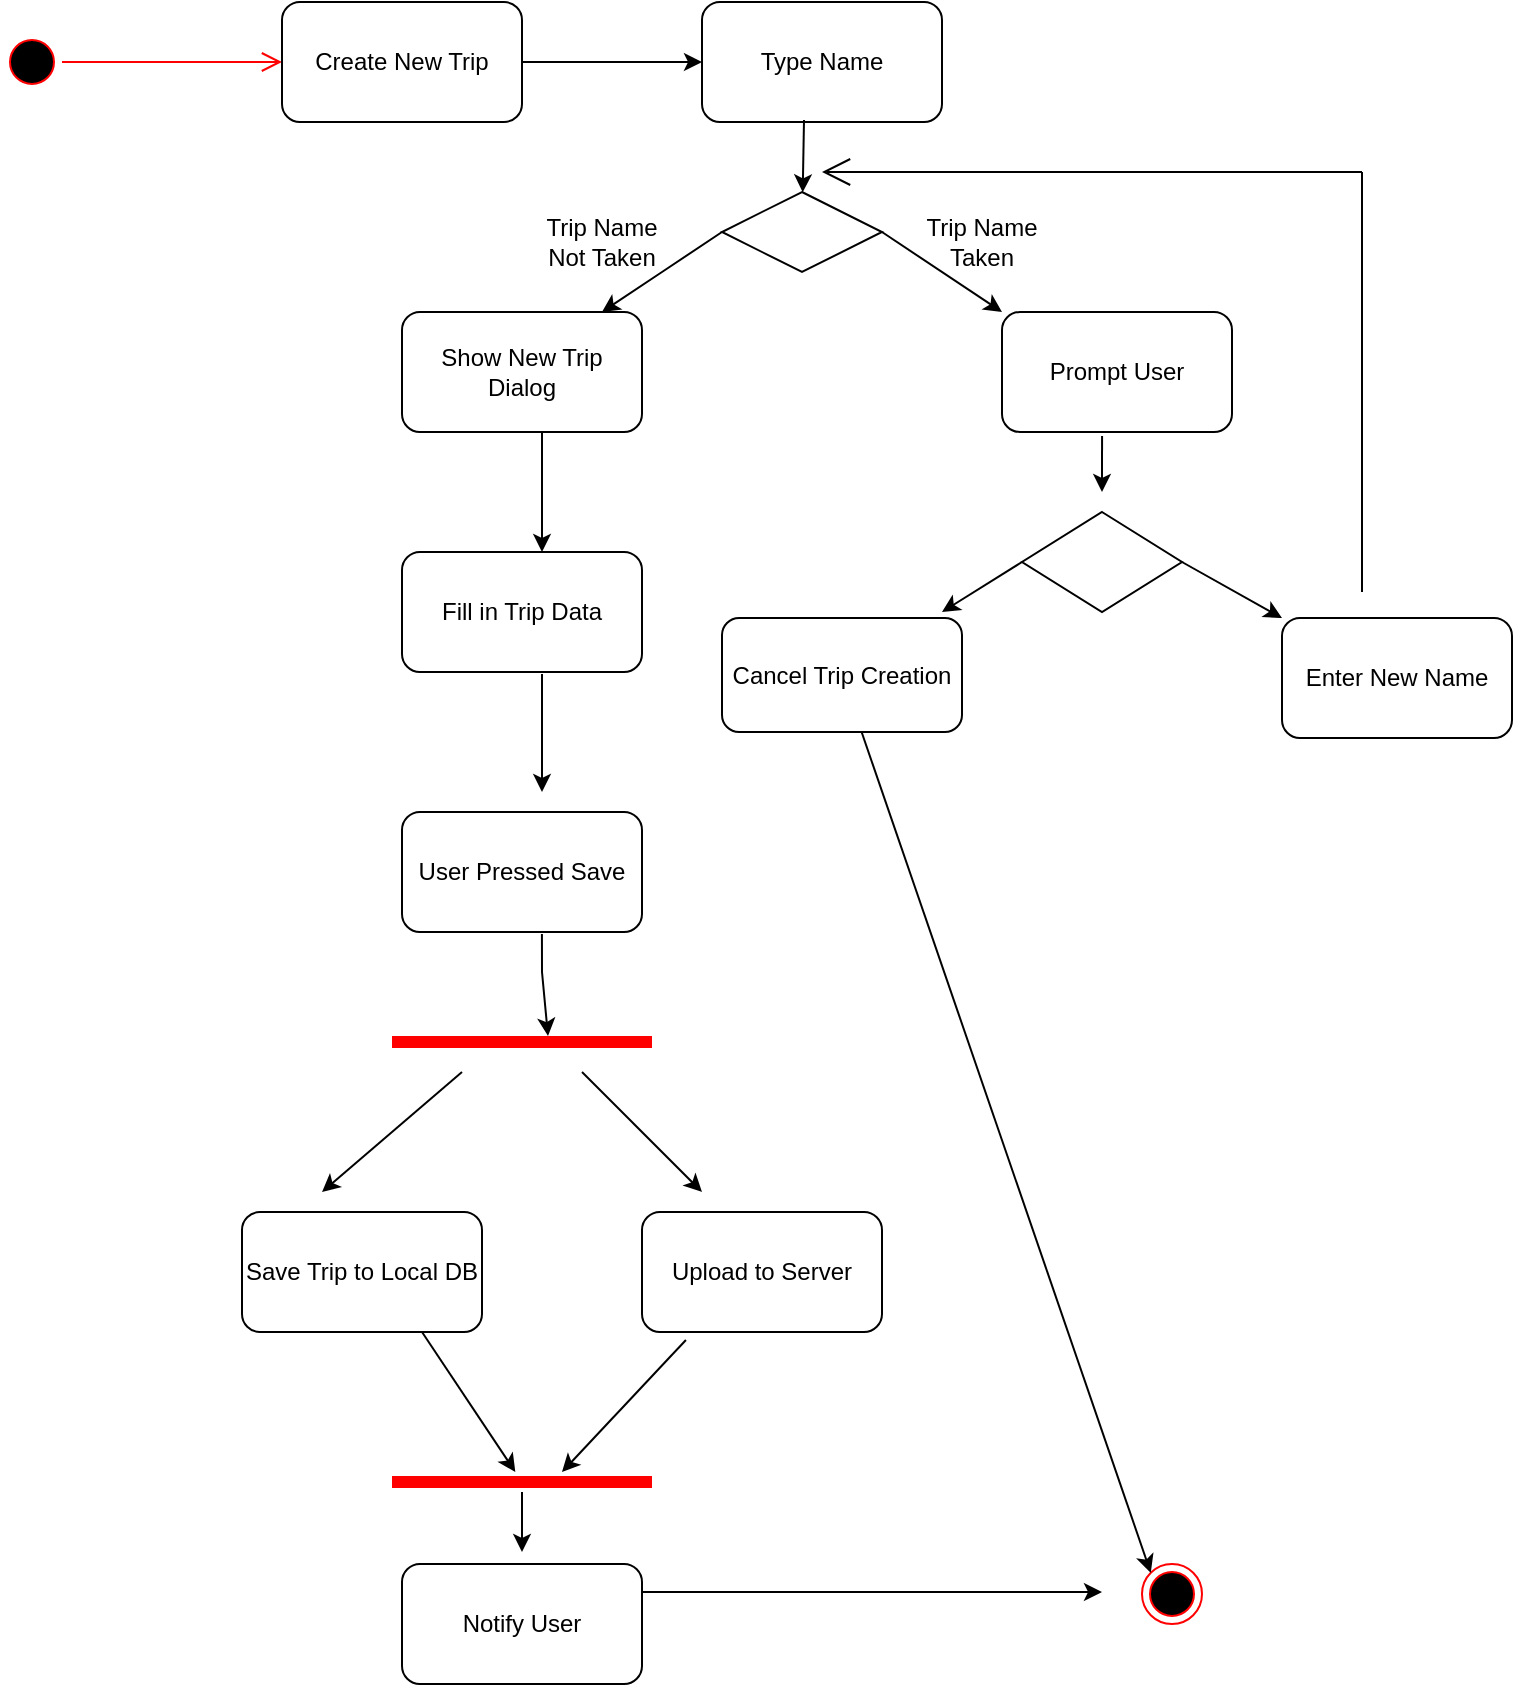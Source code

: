 <mxfile version="26.1.1">
  <diagram name="Page-1" id="e7e014a7-5840-1c2e-5031-d8a46d1fe8dd">
    <mxGraphModel dx="1026" dy="650" grid="1" gridSize="10" guides="1" tooltips="1" connect="1" arrows="1" fold="1" page="1" pageScale="1" pageWidth="1169" pageHeight="826" background="none" math="0" shadow="0">
      <root>
        <mxCell id="0" />
        <mxCell id="1" parent="0" />
        <mxCell id="JtmKRVAryMtHlBli8rb_-41" value="" style="ellipse;html=1;shape=startState;fillColor=#000000;strokeColor=#ff0000;" vertex="1" parent="1">
          <mxGeometry x="90" y="60" width="30" height="30" as="geometry" />
        </mxCell>
        <mxCell id="JtmKRVAryMtHlBli8rb_-42" value="" style="edgeStyle=orthogonalEdgeStyle;html=1;verticalAlign=bottom;endArrow=open;endSize=8;strokeColor=#ff0000;rounded=0;" edge="1" source="JtmKRVAryMtHlBli8rb_-41" parent="1">
          <mxGeometry relative="1" as="geometry">
            <mxPoint x="230" y="75" as="targetPoint" />
          </mxGeometry>
        </mxCell>
        <mxCell id="JtmKRVAryMtHlBli8rb_-45" value="" style="endArrow=classic;html=1;rounded=0;exitX=1;exitY=0.5;exitDx=0;exitDy=0;" edge="1" parent="1">
          <mxGeometry width="50" height="50" relative="1" as="geometry">
            <mxPoint x="340" y="75" as="sourcePoint" />
            <mxPoint x="440" y="75" as="targetPoint" />
          </mxGeometry>
        </mxCell>
        <mxCell id="JtmKRVAryMtHlBli8rb_-47" value="Create New Trip" style="rounded=1;whiteSpace=wrap;html=1;" vertex="1" parent="1">
          <mxGeometry x="230" y="45" width="120" height="60" as="geometry" />
        </mxCell>
        <mxCell id="JtmKRVAryMtHlBli8rb_-48" value="Type Name" style="rounded=1;whiteSpace=wrap;html=1;" vertex="1" parent="1">
          <mxGeometry x="440" y="45" width="120" height="60" as="geometry" />
        </mxCell>
        <mxCell id="JtmKRVAryMtHlBli8rb_-49" value="" style="rhombus;whiteSpace=wrap;html=1;" vertex="1" parent="1">
          <mxGeometry x="450" y="140" width="80" height="40" as="geometry" />
        </mxCell>
        <mxCell id="JtmKRVAryMtHlBli8rb_-50" value="" style="endArrow=classic;html=1;rounded=0;exitX=0.425;exitY=0.983;exitDx=0;exitDy=0;exitPerimeter=0;" edge="1" parent="1" source="JtmKRVAryMtHlBli8rb_-48" target="JtmKRVAryMtHlBli8rb_-49">
          <mxGeometry width="50" height="50" relative="1" as="geometry">
            <mxPoint x="350" y="85" as="sourcePoint" />
            <mxPoint x="450" y="85" as="targetPoint" />
          </mxGeometry>
        </mxCell>
        <mxCell id="JtmKRVAryMtHlBli8rb_-51" value="" style="endArrow=classic;html=1;rounded=0;exitX=1;exitY=0.5;exitDx=0;exitDy=0;entryX=0;entryY=0;entryDx=0;entryDy=0;" edge="1" parent="1" source="JtmKRVAryMtHlBli8rb_-49" target="JtmKRVAryMtHlBli8rb_-52">
          <mxGeometry width="50" height="50" relative="1" as="geometry">
            <mxPoint x="440" y="250" as="sourcePoint" />
            <mxPoint x="580" y="230" as="targetPoint" />
          </mxGeometry>
        </mxCell>
        <mxCell id="JtmKRVAryMtHlBli8rb_-52" value="Prompt User" style="rounded=1;whiteSpace=wrap;html=1;" vertex="1" parent="1">
          <mxGeometry x="590" y="200" width="115" height="60" as="geometry" />
        </mxCell>
        <mxCell id="JtmKRVAryMtHlBli8rb_-53" value="" style="rhombus;whiteSpace=wrap;html=1;" vertex="1" parent="1">
          <mxGeometry x="600" y="300" width="80" height="50" as="geometry" />
        </mxCell>
        <mxCell id="JtmKRVAryMtHlBli8rb_-54" value="" style="endArrow=classic;html=1;rounded=0;exitX=0.435;exitY=1.033;exitDx=0;exitDy=0;exitPerimeter=0;" edge="1" parent="1" source="JtmKRVAryMtHlBli8rb_-52">
          <mxGeometry width="50" height="50" relative="1" as="geometry">
            <mxPoint x="540" y="170" as="sourcePoint" />
            <mxPoint x="640" y="290" as="targetPoint" />
          </mxGeometry>
        </mxCell>
        <mxCell id="JtmKRVAryMtHlBli8rb_-55" value="" style="endArrow=classic;html=1;rounded=0;exitX=1;exitY=0.5;exitDx=0;exitDy=0;entryX=0;entryY=0;entryDx=0;entryDy=0;" edge="1" parent="1" source="JtmKRVAryMtHlBli8rb_-53" target="JtmKRVAryMtHlBli8rb_-56">
          <mxGeometry width="50" height="50" relative="1" as="geometry">
            <mxPoint x="650" y="272" as="sourcePoint" />
            <mxPoint x="730" y="370" as="targetPoint" />
          </mxGeometry>
        </mxCell>
        <mxCell id="JtmKRVAryMtHlBli8rb_-56" value="Enter New Name" style="rounded=1;whiteSpace=wrap;html=1;" vertex="1" parent="1">
          <mxGeometry x="730" y="353" width="115" height="60" as="geometry" />
        </mxCell>
        <mxCell id="JtmKRVAryMtHlBli8rb_-57" value="Cancel Trip Creation" style="rounded=1;whiteSpace=wrap;html=1;" vertex="1" parent="1">
          <mxGeometry x="450" y="353" width="120" height="57" as="geometry" />
        </mxCell>
        <mxCell id="JtmKRVAryMtHlBli8rb_-58" value="" style="endArrow=classic;html=1;rounded=0;exitX=0;exitY=0.5;exitDx=0;exitDy=0;" edge="1" parent="1" source="JtmKRVAryMtHlBli8rb_-53">
          <mxGeometry width="50" height="50" relative="1" as="geometry">
            <mxPoint x="690" y="335" as="sourcePoint" />
            <mxPoint x="560" y="350" as="targetPoint" />
          </mxGeometry>
        </mxCell>
        <mxCell id="JtmKRVAryMtHlBli8rb_-59" value="Trip Name Taken" style="text;html=1;align=center;verticalAlign=middle;whiteSpace=wrap;rounded=0;" vertex="1" parent="1">
          <mxGeometry x="550" y="150" width="60" height="30" as="geometry" />
        </mxCell>
        <mxCell id="JtmKRVAryMtHlBli8rb_-60" value="Trip Name Not Taken" style="text;html=1;align=center;verticalAlign=middle;whiteSpace=wrap;rounded=0;" vertex="1" parent="1">
          <mxGeometry x="360" y="150" width="60" height="30" as="geometry" />
        </mxCell>
        <mxCell id="JtmKRVAryMtHlBli8rb_-61" value="" style="endArrow=classic;html=1;rounded=0;exitX=0;exitY=0.5;exitDx=0;exitDy=0;" edge="1" parent="1" source="JtmKRVAryMtHlBli8rb_-49">
          <mxGeometry width="50" height="50" relative="1" as="geometry">
            <mxPoint x="540" y="170" as="sourcePoint" />
            <mxPoint x="390" y="200" as="targetPoint" />
            <Array as="points">
              <mxPoint x="420" y="180" />
            </Array>
          </mxGeometry>
        </mxCell>
        <mxCell id="JtmKRVAryMtHlBli8rb_-62" value="Show New Trip Dialog" style="rounded=1;whiteSpace=wrap;html=1;" vertex="1" parent="1">
          <mxGeometry x="290" y="200" width="120" height="60" as="geometry" />
        </mxCell>
        <mxCell id="JtmKRVAryMtHlBli8rb_-63" value="" style="endArrow=classic;html=1;rounded=0;" edge="1" parent="1">
          <mxGeometry width="50" height="50" relative="1" as="geometry">
            <mxPoint x="360" y="260" as="sourcePoint" />
            <mxPoint x="360" y="320" as="targetPoint" />
            <Array as="points" />
          </mxGeometry>
        </mxCell>
        <mxCell id="JtmKRVAryMtHlBli8rb_-64" value="Fill in Trip Data" style="rounded=1;whiteSpace=wrap;html=1;" vertex="1" parent="1">
          <mxGeometry x="290" y="320" width="120" height="60" as="geometry" />
        </mxCell>
        <mxCell id="JtmKRVAryMtHlBli8rb_-65" value="User Pressed Save" style="rounded=1;whiteSpace=wrap;html=1;" vertex="1" parent="1">
          <mxGeometry x="290" y="450" width="120" height="60" as="geometry" />
        </mxCell>
        <mxCell id="JtmKRVAryMtHlBli8rb_-66" value="" style="shape=line;html=1;strokeWidth=6;strokeColor=#ff0000;" vertex="1" parent="1">
          <mxGeometry x="285" y="560" width="130" height="10" as="geometry" />
        </mxCell>
        <mxCell id="JtmKRVAryMtHlBli8rb_-68" value="" style="endArrow=classic;html=1;rounded=0;" edge="1" parent="1">
          <mxGeometry width="50" height="50" relative="1" as="geometry">
            <mxPoint x="360" y="381" as="sourcePoint" />
            <mxPoint x="360" y="440" as="targetPoint" />
            <Array as="points" />
          </mxGeometry>
        </mxCell>
        <mxCell id="JtmKRVAryMtHlBli8rb_-70" value="" style="endArrow=classic;html=1;rounded=0;entryX=0.6;entryY=0.2;entryDx=0;entryDy=0;entryPerimeter=0;exitX=0.583;exitY=1.017;exitDx=0;exitDy=0;exitPerimeter=0;" edge="1" parent="1" source="JtmKRVAryMtHlBli8rb_-65" target="JtmKRVAryMtHlBli8rb_-66">
          <mxGeometry width="50" height="50" relative="1" as="geometry">
            <mxPoint x="365" y="510" as="sourcePoint" />
            <mxPoint x="370" y="560" as="targetPoint" />
            <Array as="points">
              <mxPoint x="360" y="530" />
            </Array>
          </mxGeometry>
        </mxCell>
        <mxCell id="JtmKRVAryMtHlBli8rb_-71" value="" style="endArrow=classic;html=1;rounded=0;" edge="1" parent="1">
          <mxGeometry width="50" height="50" relative="1" as="geometry">
            <mxPoint x="320" y="580" as="sourcePoint" />
            <mxPoint x="250" y="640" as="targetPoint" />
            <Array as="points" />
          </mxGeometry>
        </mxCell>
        <mxCell id="JtmKRVAryMtHlBli8rb_-72" value="" style="endArrow=classic;html=1;rounded=0;" edge="1" parent="1">
          <mxGeometry width="50" height="50" relative="1" as="geometry">
            <mxPoint x="380" y="580" as="sourcePoint" />
            <mxPoint x="440" y="640" as="targetPoint" />
            <Array as="points" />
          </mxGeometry>
        </mxCell>
        <mxCell id="JtmKRVAryMtHlBli8rb_-73" value="Save Trip to Local DB" style="rounded=1;whiteSpace=wrap;html=1;" vertex="1" parent="1">
          <mxGeometry x="210" y="650" width="120" height="60" as="geometry" />
        </mxCell>
        <mxCell id="JtmKRVAryMtHlBli8rb_-74" value="Upload to Server" style="rounded=1;whiteSpace=wrap;html=1;" vertex="1" parent="1">
          <mxGeometry x="410" y="650" width="120" height="60" as="geometry" />
        </mxCell>
        <mxCell id="JtmKRVAryMtHlBli8rb_-76" value="" style="shape=line;html=1;strokeWidth=6;strokeColor=#ff0000;" vertex="1" parent="1">
          <mxGeometry x="285" y="780" width="130" height="10" as="geometry" />
        </mxCell>
        <mxCell id="JtmKRVAryMtHlBli8rb_-77" value="" style="endArrow=classic;html=1;rounded=0;exitX=0.75;exitY=1;exitDx=0;exitDy=0;" edge="1" parent="1" source="JtmKRVAryMtHlBli8rb_-73" target="JtmKRVAryMtHlBli8rb_-76">
          <mxGeometry width="50" height="50" relative="1" as="geometry">
            <mxPoint x="330" y="590" as="sourcePoint" />
            <mxPoint x="260" y="650" as="targetPoint" />
            <Array as="points" />
          </mxGeometry>
        </mxCell>
        <mxCell id="JtmKRVAryMtHlBli8rb_-78" value="" style="endArrow=classic;html=1;rounded=0;exitX=0.183;exitY=1.067;exitDx=0;exitDy=0;exitPerimeter=0;" edge="1" parent="1" source="JtmKRVAryMtHlBli8rb_-74">
          <mxGeometry width="50" height="50" relative="1" as="geometry">
            <mxPoint x="310" y="720" as="sourcePoint" />
            <mxPoint x="370" y="780" as="targetPoint" />
            <Array as="points">
              <mxPoint x="370" y="780" />
            </Array>
          </mxGeometry>
        </mxCell>
        <mxCell id="JtmKRVAryMtHlBli8rb_-81" value="" style="ellipse;html=1;shape=endState;fillColor=#000000;strokeColor=#ff0000;" vertex="1" parent="1">
          <mxGeometry x="660" y="826" width="30" height="30" as="geometry" />
        </mxCell>
        <mxCell id="JtmKRVAryMtHlBli8rb_-82" value="" style="endArrow=classic;html=1;rounded=0;exitX=1;exitY=0.5;exitDx=0;exitDy=0;" edge="1" parent="1">
          <mxGeometry width="50" height="50" relative="1" as="geometry">
            <mxPoint x="390" y="840" as="sourcePoint" />
            <mxPoint x="640" y="840" as="targetPoint" />
            <Array as="points" />
          </mxGeometry>
        </mxCell>
        <mxCell id="JtmKRVAryMtHlBli8rb_-83" value="" style="endArrow=classic;html=1;rounded=0;entryX=0.5;entryY=0;entryDx=0;entryDy=0;" edge="1" parent="1">
          <mxGeometry width="50" height="50" relative="1" as="geometry">
            <mxPoint x="350" y="790" as="sourcePoint" />
            <mxPoint x="350" y="820" as="targetPoint" />
            <Array as="points" />
          </mxGeometry>
        </mxCell>
        <mxCell id="JtmKRVAryMtHlBli8rb_-84" value="" style="endArrow=classic;html=1;rounded=0;entryX=0;entryY=0;entryDx=0;entryDy=0;" edge="1" parent="1" source="JtmKRVAryMtHlBli8rb_-57" target="JtmKRVAryMtHlBli8rb_-81">
          <mxGeometry width="50" height="50" relative="1" as="geometry">
            <mxPoint x="400" y="850" as="sourcePoint" />
            <mxPoint x="650" y="850" as="targetPoint" />
            <Array as="points" />
          </mxGeometry>
        </mxCell>
        <mxCell id="JtmKRVAryMtHlBli8rb_-85" value="" style="endArrow=open;endFill=1;endSize=12;html=1;rounded=0;" edge="1" parent="1">
          <mxGeometry width="160" relative="1" as="geometry">
            <mxPoint x="770" y="130" as="sourcePoint" />
            <mxPoint x="500" y="130" as="targetPoint" />
          </mxGeometry>
        </mxCell>
        <mxCell id="JtmKRVAryMtHlBli8rb_-86" value="" style="endArrow=none;html=1;rounded=0;" edge="1" parent="1">
          <mxGeometry width="50" height="50" relative="1" as="geometry">
            <mxPoint x="770" y="340" as="sourcePoint" />
            <mxPoint x="770" y="130" as="targetPoint" />
          </mxGeometry>
        </mxCell>
        <mxCell id="JtmKRVAryMtHlBli8rb_-87" value="Notify User" style="rounded=1;whiteSpace=wrap;html=1;" vertex="1" parent="1">
          <mxGeometry x="290" y="826" width="120" height="60" as="geometry" />
        </mxCell>
      </root>
    </mxGraphModel>
  </diagram>
</mxfile>
